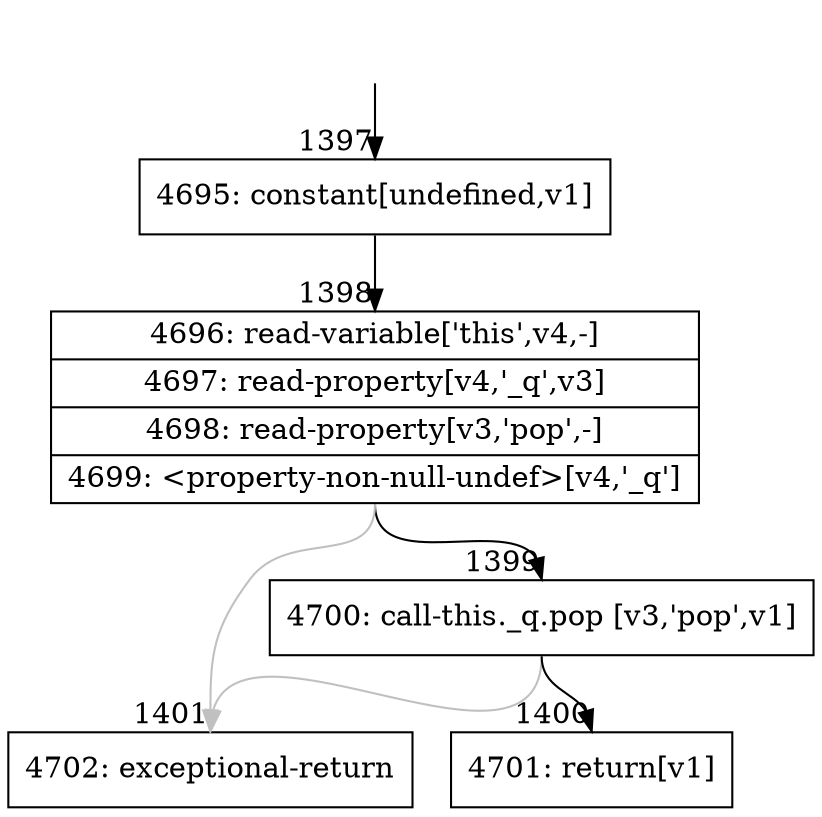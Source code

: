 digraph {
rankdir="TD"
BB_entry82[shape=none,label=""];
BB_entry82 -> BB1397 [tailport=s, headport=n, headlabel="    1397"]
BB1397 [shape=record label="{4695: constant[undefined,v1]}" ] 
BB1397 -> BB1398 [tailport=s, headport=n, headlabel="      1398"]
BB1398 [shape=record label="{4696: read-variable['this',v4,-]|4697: read-property[v4,'_q',v3]|4698: read-property[v3,'pop',-]|4699: \<property-non-null-undef\>[v4,'_q']}" ] 
BB1398 -> BB1399 [tailport=s, headport=n, headlabel="      1399"]
BB1398 -> BB1401 [tailport=s, headport=n, color=gray, headlabel="      1401"]
BB1399 [shape=record label="{4700: call-this._q.pop [v3,'pop',v1]}" ] 
BB1399 -> BB1400 [tailport=s, headport=n, headlabel="      1400"]
BB1399 -> BB1401 [tailport=s, headport=n, color=gray]
BB1400 [shape=record label="{4701: return[v1]}" ] 
BB1401 [shape=record label="{4702: exceptional-return}" ] 
//#$~ 2382
}
